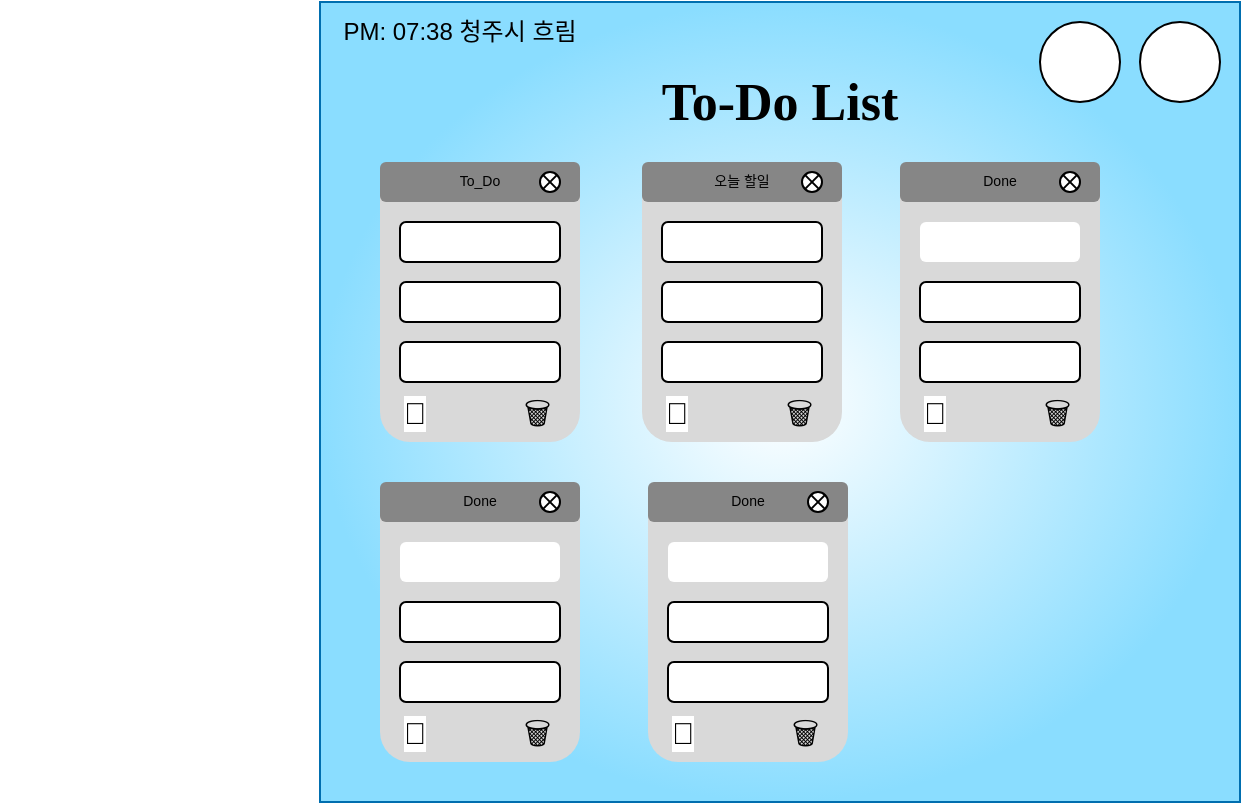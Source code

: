 <mxfile>
    <diagram id="_2vy267SXIZCUiOa0KFK" name="페이지-1">
        <mxGraphModel dx="507" dy="469" grid="1" gridSize="10" guides="1" tooltips="1" connect="1" arrows="1" fold="1" page="1" pageScale="1" pageWidth="827" pageHeight="1169" math="0" shadow="0">
            <root>
                <mxCell id="0"/>
                <mxCell id="1" parent="0"/>
                <mxCell id="2" value="" style="rounded=0;whiteSpace=wrap;html=1;fillColor=#FFFFFF;fontColor=#FFFFFF;strokeColor=#006EAF;gradientColor=#8ADDFF;gradientDirection=radial;" vertex="1" parent="1">
                    <mxGeometry x="200" y="120" width="460" height="400" as="geometry"/>
                </mxCell>
                <mxCell id="4" value="&lt;span style=&quot;font-size: 7px&quot;&gt;테마&lt;/span&gt;" style="ellipse;whiteSpace=wrap;html=1;aspect=fixed;fontColor=#FFFFFF;" vertex="1" parent="1">
                    <mxGeometry x="610" y="130" width="40" height="40" as="geometry"/>
                </mxCell>
                <mxCell id="8" value="" style="rounded=1;whiteSpace=wrap;html=1;fontSize=7;fontColor=#FFFFFF;strokeColor=none;fillColor=#D9D9D9;" vertex="1" parent="1">
                    <mxGeometry x="230" y="200" width="100" height="140" as="geometry"/>
                </mxCell>
                <mxCell id="11" value="&lt;font color=&quot;#000000&quot;&gt;To_Do&lt;/font&gt;" style="rounded=1;whiteSpace=wrap;html=1;fontSize=7;fontColor=#FFFFFF;fillColor=#868686;strokeColor=none;" vertex="1" parent="1">
                    <mxGeometry x="230" y="200" width="100" height="20" as="geometry"/>
                </mxCell>
                <mxCell id="13" value="" style="rounded=1;whiteSpace=wrap;html=1;fontSize=7;fontColor=#FFFFFF;fillColor=#FFFFFF;" vertex="1" parent="1">
                    <mxGeometry x="240" y="230" width="80" height="20" as="geometry"/>
                </mxCell>
                <mxCell id="14" value="" style="rounded=1;whiteSpace=wrap;html=1;fontSize=7;fontColor=#FFFFFF;fillColor=#FFFFFF;" vertex="1" parent="1">
                    <mxGeometry x="240" y="260" width="80" height="20" as="geometry"/>
                </mxCell>
                <mxCell id="15" value="" style="rounded=1;whiteSpace=wrap;html=1;fontSize=7;fontColor=#FFFFFF;fillColor=#FFFFFF;" vertex="1" parent="1">
                    <mxGeometry x="240" y="290" width="80" height="20" as="geometry"/>
                </mxCell>
                <mxCell id="16" value="" style="rounded=1;whiteSpace=wrap;html=1;fontSize=7;fontColor=#FFFFFF;strokeColor=none;fillColor=#D9D9D9;" vertex="1" parent="1">
                    <mxGeometry x="361" y="200" width="100" height="140" as="geometry"/>
                </mxCell>
                <mxCell id="17" value="&lt;font color=&quot;#000000&quot;&gt;오늘 할일&lt;/font&gt;" style="rounded=1;whiteSpace=wrap;html=1;fontSize=7;fontColor=#FFFFFF;fillColor=#868686;strokeColor=none;" vertex="1" parent="1">
                    <mxGeometry x="361" y="200" width="100" height="20" as="geometry"/>
                </mxCell>
                <mxCell id="18" value="" style="rounded=1;whiteSpace=wrap;html=1;fontSize=7;fontColor=#FFFFFF;fillColor=#FFFFFF;" vertex="1" parent="1">
                    <mxGeometry x="371" y="230" width="80" height="20" as="geometry"/>
                </mxCell>
                <mxCell id="19" value="" style="rounded=1;whiteSpace=wrap;html=1;fontSize=7;fontColor=#FFFFFF;fillColor=#FFFFFF;" vertex="1" parent="1">
                    <mxGeometry x="371" y="260" width="80" height="20" as="geometry"/>
                </mxCell>
                <mxCell id="20" value="" style="rounded=1;whiteSpace=wrap;html=1;fontSize=7;fontColor=#FFFFFF;fillColor=#FFFFFF;" vertex="1" parent="1">
                    <mxGeometry x="371" y="290" width="80" height="20" as="geometry"/>
                </mxCell>
                <mxCell id="21" value="" style="rounded=1;whiteSpace=wrap;html=1;fontSize=7;fontColor=#FFFFFF;strokeColor=none;fillColor=#D9D9D9;" vertex="1" parent="1">
                    <mxGeometry x="490" y="200" width="100" height="140" as="geometry"/>
                </mxCell>
                <mxCell id="22" value="&lt;font color=&quot;#000000&quot;&gt;Done&lt;/font&gt;" style="rounded=1;whiteSpace=wrap;html=1;fontSize=7;fontColor=#FFFFFF;fillColor=#868686;strokeColor=none;" vertex="1" parent="1">
                    <mxGeometry x="490" y="200" width="100" height="20" as="geometry"/>
                </mxCell>
                <mxCell id="23" value="" style="rounded=1;whiteSpace=wrap;html=1;fontSize=7;fontColor=#FFFFFF;strokeColor=none;fillColor=#FFFFFF;" vertex="1" parent="1">
                    <mxGeometry x="500" y="230" width="80" height="20" as="geometry"/>
                </mxCell>
                <mxCell id="24" value="" style="rounded=1;whiteSpace=wrap;html=1;fontSize=7;fontColor=#FFFFFF;fillColor=#FFFFFF;" vertex="1" parent="1">
                    <mxGeometry x="500" y="260" width="80" height="20" as="geometry"/>
                </mxCell>
                <mxCell id="25" value="" style="rounded=1;whiteSpace=wrap;html=1;fontSize=7;fontColor=#FFFFFF;fillColor=#FFFFFF;" vertex="1" parent="1">
                    <mxGeometry x="500" y="290" width="80" height="20" as="geometry"/>
                </mxCell>
                <mxCell id="27" value="" style="shape=sumEllipse;perimeter=ellipsePerimeter;whiteSpace=wrap;html=1;backgroundOutline=1;fontSize=7;fontColor=#FFFFFF;" vertex="1" parent="1">
                    <mxGeometry x="310" y="205" width="10" height="10" as="geometry"/>
                </mxCell>
                <mxCell id="29" value="" style="shape=sumEllipse;perimeter=ellipsePerimeter;whiteSpace=wrap;html=1;backgroundOutline=1;fontSize=7;fontColor=#FFFFFF;" vertex="1" parent="1">
                    <mxGeometry x="441" y="205" width="10" height="10" as="geometry"/>
                </mxCell>
                <mxCell id="30" value="" style="shape=sumEllipse;perimeter=ellipsePerimeter;whiteSpace=wrap;html=1;backgroundOutline=1;fontSize=7;fontColor=#FFFFFF;" vertex="1" parent="1">
                    <mxGeometry x="570" y="205" width="10" height="10" as="geometry"/>
                </mxCell>
                <mxCell id="31" value="&lt;font color=&quot;#ffffff&quot;&gt;제목 색:&amp;nbsp; #787878&lt;/font&gt;&lt;br&gt;&lt;font color=&quot;#ffffff&quot;&gt;보드 색 : #868686&lt;/font&gt;&lt;br&gt;&lt;br&gt;" style="text;whiteSpace=wrap;html=1;fontSize=7;fontColor=#000000;" vertex="1" parent="1">
                    <mxGeometry x="40" y="120" width="100" height="100" as="geometry"/>
                </mxCell>
                <mxCell id="34" value="&lt;font color=&quot;#000000&quot;&gt;&lt;span style=&quot;font-family: &amp;#34;helvetica&amp;#34; ; font-size: 12px ; font-style: normal ; font-weight: 400 ; letter-spacing: normal ; text-align: center ; text-indent: 0px ; text-transform: none ; word-spacing: 0px ; display: inline ; float: none&quot;&gt;PM: 07:38 청주시 흐림&lt;/span&gt;&lt;/font&gt;" style="text;html=1;strokeColor=none;fillColor=none;align=center;verticalAlign=middle;whiteSpace=wrap;rounded=0;fontFamily=Lucida Console;fontSize=7;fontColor=#FFFFFF;" vertex="1" parent="1">
                    <mxGeometry x="200" y="120" width="140" height="30" as="geometry"/>
                </mxCell>
                <mxCell id="35" value="&lt;h1 style=&quot;font-size: 26px;&quot;&gt;To-Do List&lt;/h1&gt;" style="text;html=1;strokeColor=none;fillColor=none;align=center;verticalAlign=middle;whiteSpace=wrap;rounded=0;labelBackgroundColor=none;fontFamily=Tahoma;fontSize=26;fontColor=#000000;" vertex="1" parent="1">
                    <mxGeometry x="350.25" y="155" width="159.5" height="30" as="geometry"/>
                </mxCell>
                <mxCell id="36" value="" style="rounded=1;whiteSpace=wrap;html=1;fontSize=7;fontColor=#FFFFFF;strokeColor=none;fillColor=#D9D9D9;" vertex="1" parent="1">
                    <mxGeometry x="230" y="360" width="100" height="140" as="geometry"/>
                </mxCell>
                <mxCell id="37" value="&lt;font color=&quot;#000000&quot;&gt;Done&lt;/font&gt;" style="rounded=1;whiteSpace=wrap;html=1;fontSize=7;fontColor=#FFFFFF;fillColor=#868686;strokeColor=none;" vertex="1" parent="1">
                    <mxGeometry x="230" y="360" width="100" height="20" as="geometry"/>
                </mxCell>
                <mxCell id="38" value="" style="rounded=1;whiteSpace=wrap;html=1;fontSize=7;fontColor=#FFFFFF;strokeColor=none;fillColor=#FFFFFF;" vertex="1" parent="1">
                    <mxGeometry x="240" y="390" width="80" height="20" as="geometry"/>
                </mxCell>
                <mxCell id="39" value="" style="rounded=1;whiteSpace=wrap;html=1;fontSize=7;fontColor=#FFFFFF;fillColor=#FFFFFF;" vertex="1" parent="1">
                    <mxGeometry x="240" y="420" width="80" height="20" as="geometry"/>
                </mxCell>
                <mxCell id="40" value="" style="rounded=1;whiteSpace=wrap;html=1;fontSize=7;fontColor=#FFFFFF;fillColor=#FFFFFF;" vertex="1" parent="1">
                    <mxGeometry x="240" y="450" width="80" height="20" as="geometry"/>
                </mxCell>
                <mxCell id="41" value="" style="shape=sumEllipse;perimeter=ellipsePerimeter;whiteSpace=wrap;html=1;backgroundOutline=1;fontSize=7;fontColor=#FFFFFF;" vertex="1" parent="1">
                    <mxGeometry x="310" y="365" width="10" height="10" as="geometry"/>
                </mxCell>
                <mxCell id="42" value="" style="rounded=1;whiteSpace=wrap;html=1;fontSize=7;fontColor=#FFFFFF;strokeColor=none;fillColor=#D9D9D9;" vertex="1" parent="1">
                    <mxGeometry x="364" y="360" width="100" height="140" as="geometry"/>
                </mxCell>
                <mxCell id="43" value="&lt;font color=&quot;#000000&quot;&gt;Done&lt;/font&gt;" style="rounded=1;whiteSpace=wrap;html=1;fontSize=7;fontColor=#FFFFFF;fillColor=#868686;strokeColor=none;" vertex="1" parent="1">
                    <mxGeometry x="364" y="360" width="100" height="20" as="geometry"/>
                </mxCell>
                <mxCell id="44" value="" style="rounded=1;whiteSpace=wrap;html=1;fontSize=7;fontColor=#FFFFFF;strokeColor=none;fillColor=#FFFFFF;" vertex="1" parent="1">
                    <mxGeometry x="374" y="390" width="80" height="20" as="geometry"/>
                </mxCell>
                <mxCell id="45" value="" style="rounded=1;whiteSpace=wrap;html=1;fontSize=7;fontColor=#FFFFFF;fillColor=#FFFFFF;" vertex="1" parent="1">
                    <mxGeometry x="374" y="420" width="80" height="20" as="geometry"/>
                </mxCell>
                <mxCell id="46" value="" style="rounded=1;whiteSpace=wrap;html=1;fontSize=7;fontColor=#FFFFFF;fillColor=#FFFFFF;" vertex="1" parent="1">
                    <mxGeometry x="374" y="450" width="80" height="20" as="geometry"/>
                </mxCell>
                <mxCell id="47" value="" style="shape=sumEllipse;perimeter=ellipsePerimeter;whiteSpace=wrap;html=1;backgroundOutline=1;fontSize=7;fontColor=#FFFFFF;" vertex="1" parent="1">
                    <mxGeometry x="444" y="365" width="10" height="10" as="geometry"/>
                </mxCell>
                <mxCell id="49" value="&lt;span style=&quot;font-size: 7px&quot;&gt;메뉴 추가&lt;/span&gt;" style="ellipse;whiteSpace=wrap;html=1;aspect=fixed;fontColor=#FFFFFF;" vertex="1" parent="1">
                    <mxGeometry x="560" y="130" width="40" height="40" as="geometry"/>
                </mxCell>
                <mxCell id="54" value="🗑️" style="text;whiteSpace=wrap;html=1;fontSize=15;fontFamily=Tahoma;fontColor=#000000;" vertex="1" parent="1">
                    <mxGeometry x="300" y="310" width="30" height="20" as="geometry"/>
                </mxCell>
                <mxCell id="55" value="🗑️" style="text;whiteSpace=wrap;html=1;fontSize=15;fontFamily=Tahoma;fontColor=#000000;" vertex="1" parent="1">
                    <mxGeometry x="431" y="310" width="30" height="20" as="geometry"/>
                </mxCell>
                <mxCell id="56" value="🗑️" style="text;whiteSpace=wrap;html=1;fontSize=15;fontFamily=Tahoma;fontColor=#000000;" vertex="1" parent="1">
                    <mxGeometry x="560" y="310" width="30" height="20" as="geometry"/>
                </mxCell>
                <mxCell id="57" value="🗑️" style="text;whiteSpace=wrap;html=1;fontSize=15;fontFamily=Tahoma;fontColor=#000000;" vertex="1" parent="1">
                    <mxGeometry x="434" y="470" width="30" height="20" as="geometry"/>
                </mxCell>
                <mxCell id="58" value="🗑️" style="text;whiteSpace=wrap;html=1;fontSize=15;fontFamily=Tahoma;fontColor=#000000;" vertex="1" parent="1">
                    <mxGeometry x="300" y="470" width="30" height="20" as="geometry"/>
                </mxCell>
                <mxCell id="61" value="&lt;span style=&quot;color: rgb(0, 0, 0); font-family: helvetica; font-size: 15px; font-style: normal; font-weight: 400; letter-spacing: normal; text-align: center; text-indent: 0px; text-transform: none; word-spacing: 0px; display: inline; float: none;&quot;&gt;📝&lt;/span&gt;" style="text;whiteSpace=wrap;html=1;fontSize=15;fontFamily=Tahoma;fontColor=#FF5447;labelBackgroundColor=default;" vertex="1" parent="1">
                    <mxGeometry x="240" y="310" width="30" height="30" as="geometry"/>
                </mxCell>
                <mxCell id="63" value="&lt;span style=&quot;color: rgb(0, 0, 0); font-family: helvetica; font-size: 15px; font-style: normal; font-weight: 400; letter-spacing: normal; text-align: center; text-indent: 0px; text-transform: none; word-spacing: 0px; display: inline; float: none;&quot;&gt;📝&lt;/span&gt;" style="text;whiteSpace=wrap;html=1;fontSize=15;fontFamily=Tahoma;fontColor=#FF5447;labelBackgroundColor=default;" vertex="1" parent="1">
                    <mxGeometry x="371" y="310" width="30" height="30" as="geometry"/>
                </mxCell>
                <mxCell id="64" value="&lt;span style=&quot;color: rgb(0, 0, 0); font-family: helvetica; font-size: 15px; font-style: normal; font-weight: 400; letter-spacing: normal; text-align: center; text-indent: 0px; text-transform: none; word-spacing: 0px; display: inline; float: none;&quot;&gt;📝&lt;/span&gt;" style="text;whiteSpace=wrap;html=1;fontSize=15;fontFamily=Tahoma;fontColor=#FF5447;labelBackgroundColor=default;" vertex="1" parent="1">
                    <mxGeometry x="500" y="310" width="30" height="30" as="geometry"/>
                </mxCell>
                <mxCell id="65" value="&lt;span style=&quot;color: rgb(0, 0, 0); font-family: helvetica; font-size: 15px; font-style: normal; font-weight: 400; letter-spacing: normal; text-align: center; text-indent: 0px; text-transform: none; word-spacing: 0px; display: inline; float: none;&quot;&gt;📝&lt;/span&gt;" style="text;whiteSpace=wrap;html=1;fontSize=15;fontFamily=Tahoma;fontColor=#FF5447;labelBackgroundColor=default;" vertex="1" parent="1">
                    <mxGeometry x="374" y="470" width="30" height="30" as="geometry"/>
                </mxCell>
                <mxCell id="66" value="&lt;span style=&quot;color: rgb(0, 0, 0); font-family: helvetica; font-size: 15px; font-style: normal; font-weight: 400; letter-spacing: normal; text-align: center; text-indent: 0px; text-transform: none; word-spacing: 0px; display: inline; float: none;&quot;&gt;📝&lt;/span&gt;" style="text;whiteSpace=wrap;html=1;fontSize=15;fontFamily=Tahoma;fontColor=#FF5447;labelBackgroundColor=default;" vertex="1" parent="1">
                    <mxGeometry x="240" y="470" width="30" height="30" as="geometry"/>
                </mxCell>
            </root>
        </mxGraphModel>
    </diagram>
</mxfile>
